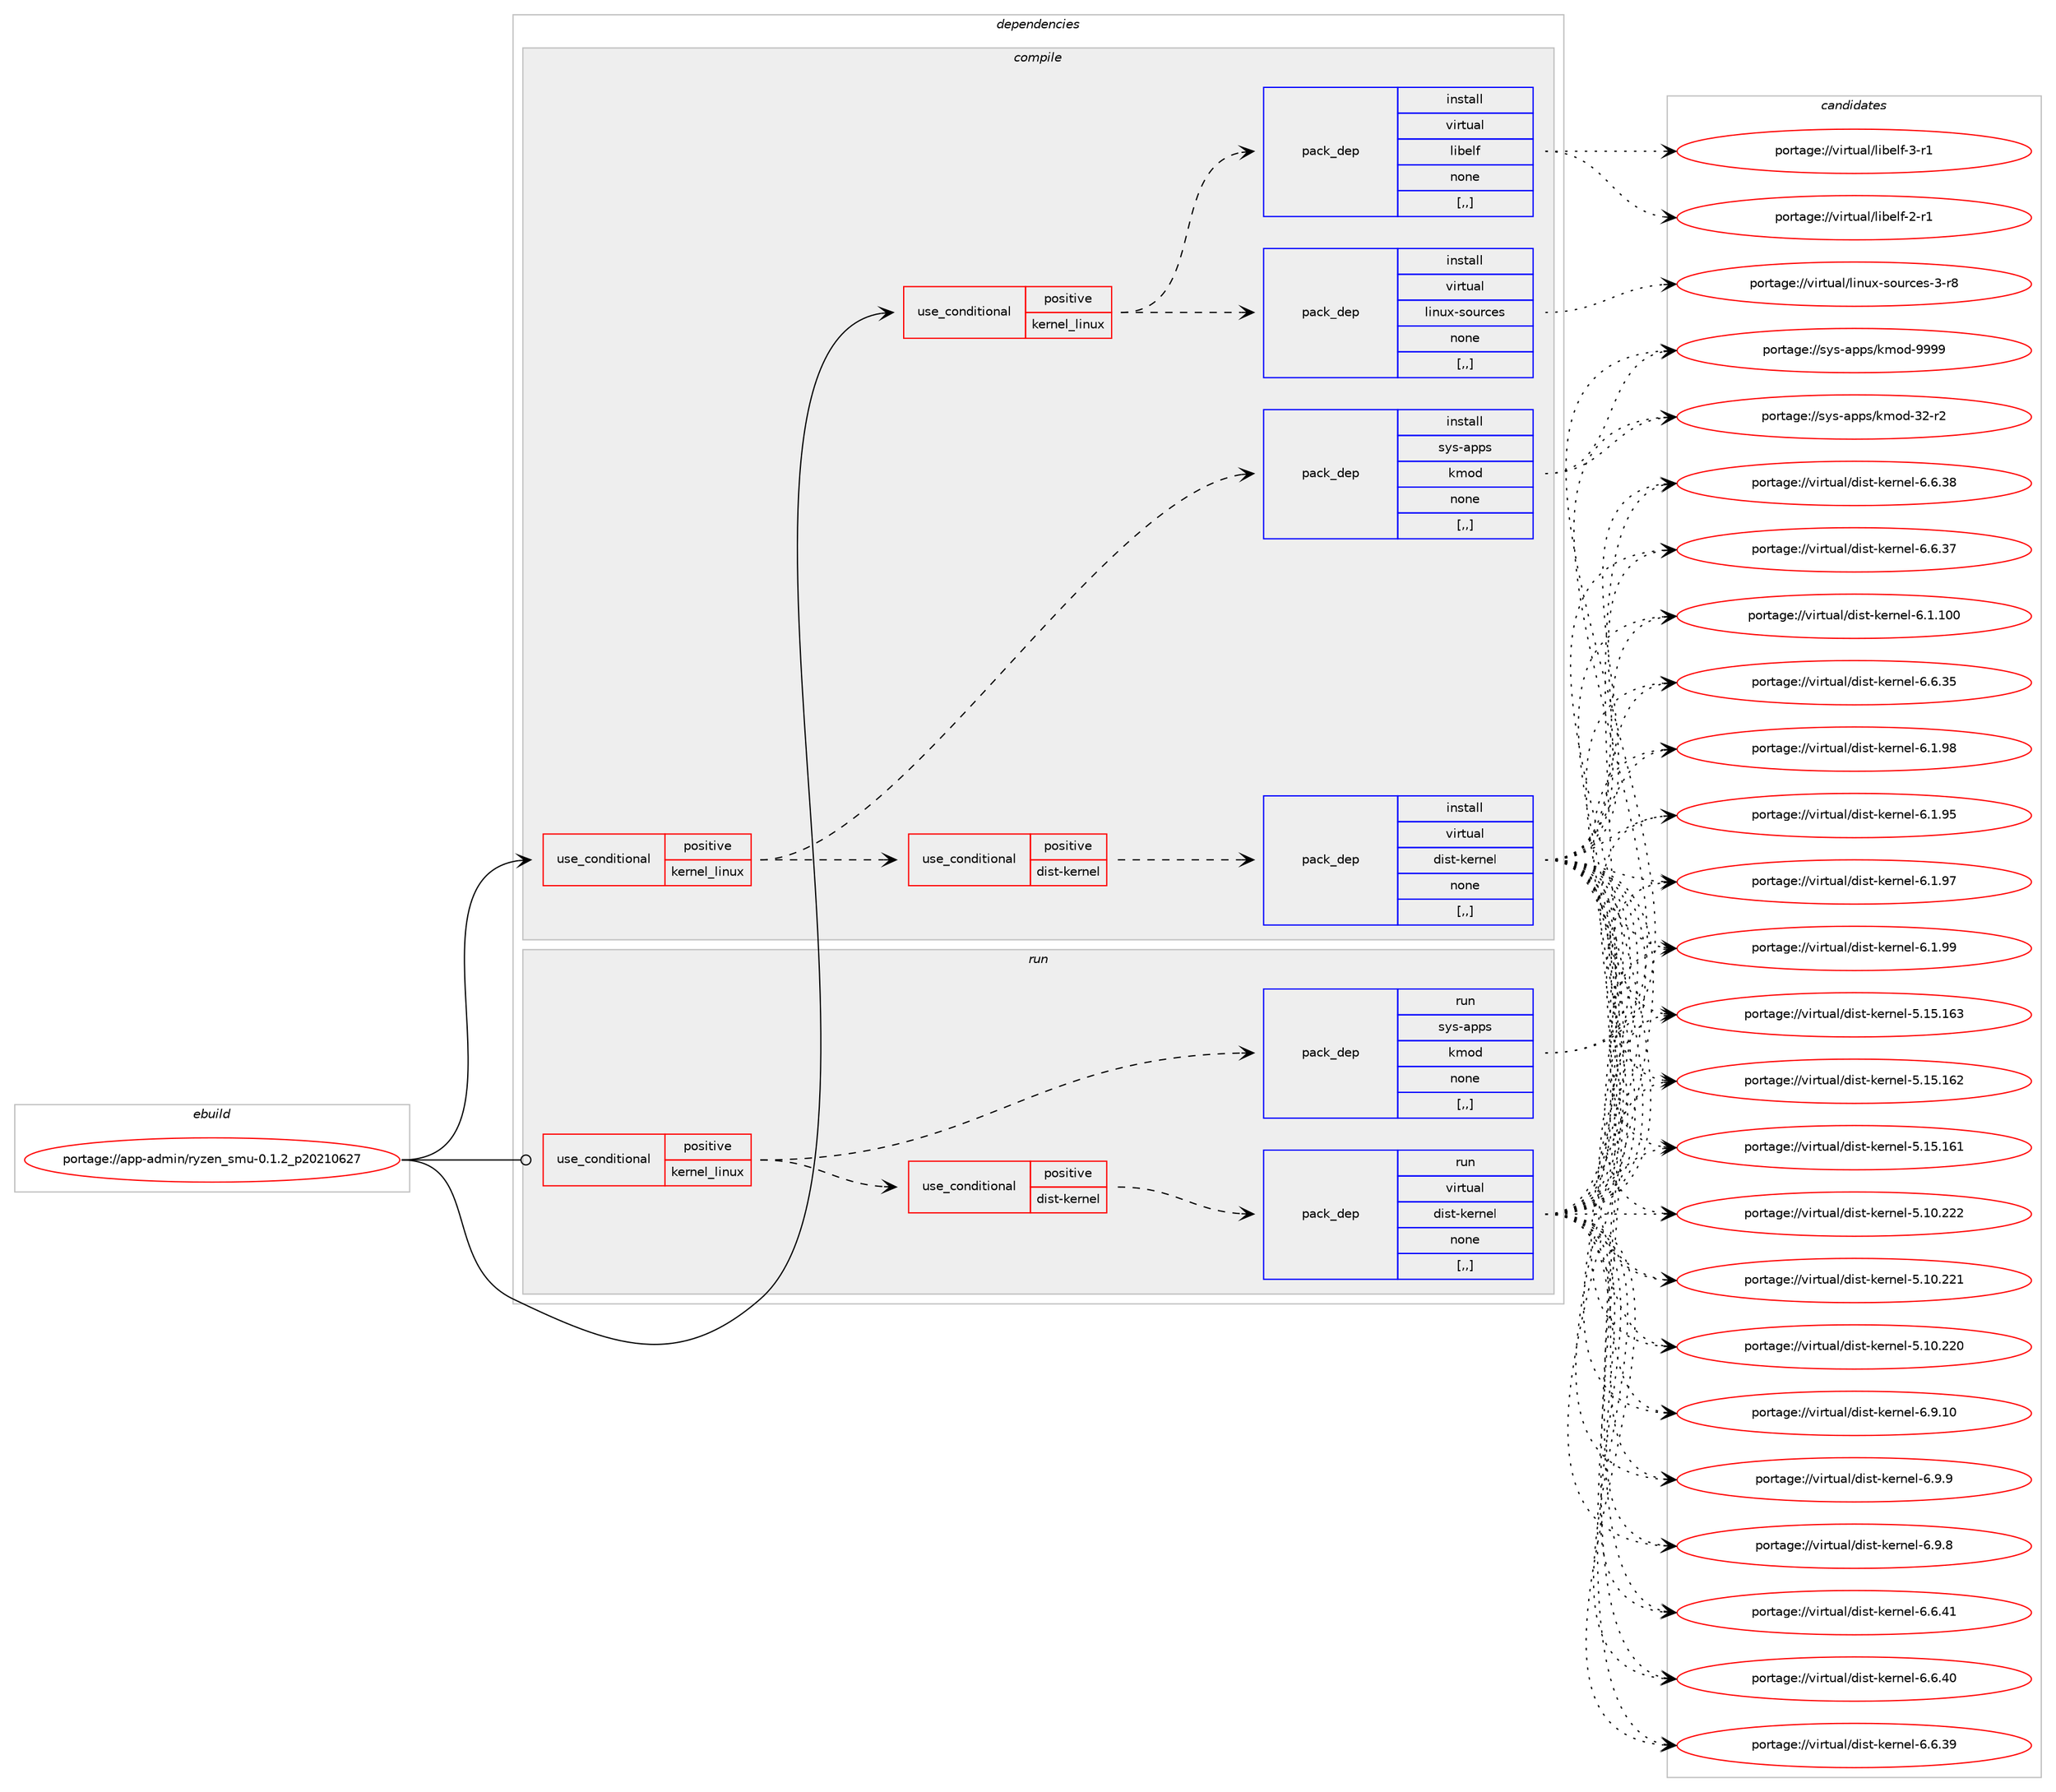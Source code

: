 digraph prolog {

# *************
# Graph options
# *************

newrank=true;
concentrate=true;
compound=true;
graph [rankdir=LR,fontname=Helvetica,fontsize=10,ranksep=1.5];#, ranksep=2.5, nodesep=0.2];
edge  [arrowhead=vee];
node  [fontname=Helvetica,fontsize=10];

# **********
# The ebuild
# **********

subgraph cluster_leftcol {
color=gray;
label=<<i>ebuild</i>>;
id [label="portage://app-admin/ryzen_smu-0.1.2_p20210627", color=red, width=4, href="../app-admin/ryzen_smu-0.1.2_p20210627.svg"];
}

# ****************
# The dependencies
# ****************

subgraph cluster_midcol {
color=gray;
label=<<i>dependencies</i>>;
subgraph cluster_compile {
fillcolor="#eeeeee";
style=filled;
label=<<i>compile</i>>;
subgraph cond1101 {
dependency4576 [label=<<TABLE BORDER="0" CELLBORDER="1" CELLSPACING="0" CELLPADDING="4"><TR><TD ROWSPAN="3" CELLPADDING="10">use_conditional</TD></TR><TR><TD>positive</TD></TR><TR><TD>kernel_linux</TD></TR></TABLE>>, shape=none, color=red];
subgraph pack3455 {
dependency4577 [label=<<TABLE BORDER="0" CELLBORDER="1" CELLSPACING="0" CELLPADDING="4" WIDTH="220"><TR><TD ROWSPAN="6" CELLPADDING="30">pack_dep</TD></TR><TR><TD WIDTH="110">install</TD></TR><TR><TD>sys-apps</TD></TR><TR><TD>kmod</TD></TR><TR><TD>none</TD></TR><TR><TD>[,,]</TD></TR></TABLE>>, shape=none, color=blue];
}
dependency4576:e -> dependency4577:w [weight=20,style="dashed",arrowhead="vee"];
subgraph cond1102 {
dependency4578 [label=<<TABLE BORDER="0" CELLBORDER="1" CELLSPACING="0" CELLPADDING="4"><TR><TD ROWSPAN="3" CELLPADDING="10">use_conditional</TD></TR><TR><TD>positive</TD></TR><TR><TD>dist-kernel</TD></TR></TABLE>>, shape=none, color=red];
subgraph pack3456 {
dependency4579 [label=<<TABLE BORDER="0" CELLBORDER="1" CELLSPACING="0" CELLPADDING="4" WIDTH="220"><TR><TD ROWSPAN="6" CELLPADDING="30">pack_dep</TD></TR><TR><TD WIDTH="110">install</TD></TR><TR><TD>virtual</TD></TR><TR><TD>dist-kernel</TD></TR><TR><TD>none</TD></TR><TR><TD>[,,]</TD></TR></TABLE>>, shape=none, color=blue];
}
dependency4578:e -> dependency4579:w [weight=20,style="dashed",arrowhead="vee"];
}
dependency4576:e -> dependency4578:w [weight=20,style="dashed",arrowhead="vee"];
}
id:e -> dependency4576:w [weight=20,style="solid",arrowhead="vee"];
subgraph cond1103 {
dependency4580 [label=<<TABLE BORDER="0" CELLBORDER="1" CELLSPACING="0" CELLPADDING="4"><TR><TD ROWSPAN="3" CELLPADDING="10">use_conditional</TD></TR><TR><TD>positive</TD></TR><TR><TD>kernel_linux</TD></TR></TABLE>>, shape=none, color=red];
subgraph pack3457 {
dependency4581 [label=<<TABLE BORDER="0" CELLBORDER="1" CELLSPACING="0" CELLPADDING="4" WIDTH="220"><TR><TD ROWSPAN="6" CELLPADDING="30">pack_dep</TD></TR><TR><TD WIDTH="110">install</TD></TR><TR><TD>virtual</TD></TR><TR><TD>linux-sources</TD></TR><TR><TD>none</TD></TR><TR><TD>[,,]</TD></TR></TABLE>>, shape=none, color=blue];
}
dependency4580:e -> dependency4581:w [weight=20,style="dashed",arrowhead="vee"];
subgraph pack3458 {
dependency4582 [label=<<TABLE BORDER="0" CELLBORDER="1" CELLSPACING="0" CELLPADDING="4" WIDTH="220"><TR><TD ROWSPAN="6" CELLPADDING="30">pack_dep</TD></TR><TR><TD WIDTH="110">install</TD></TR><TR><TD>virtual</TD></TR><TR><TD>libelf</TD></TR><TR><TD>none</TD></TR><TR><TD>[,,]</TD></TR></TABLE>>, shape=none, color=blue];
}
dependency4580:e -> dependency4582:w [weight=20,style="dashed",arrowhead="vee"];
}
id:e -> dependency4580:w [weight=20,style="solid",arrowhead="vee"];
}
subgraph cluster_compileandrun {
fillcolor="#eeeeee";
style=filled;
label=<<i>compile and run</i>>;
}
subgraph cluster_run {
fillcolor="#eeeeee";
style=filled;
label=<<i>run</i>>;
subgraph cond1104 {
dependency4583 [label=<<TABLE BORDER="0" CELLBORDER="1" CELLSPACING="0" CELLPADDING="4"><TR><TD ROWSPAN="3" CELLPADDING="10">use_conditional</TD></TR><TR><TD>positive</TD></TR><TR><TD>kernel_linux</TD></TR></TABLE>>, shape=none, color=red];
subgraph pack3459 {
dependency4584 [label=<<TABLE BORDER="0" CELLBORDER="1" CELLSPACING="0" CELLPADDING="4" WIDTH="220"><TR><TD ROWSPAN="6" CELLPADDING="30">pack_dep</TD></TR><TR><TD WIDTH="110">run</TD></TR><TR><TD>sys-apps</TD></TR><TR><TD>kmod</TD></TR><TR><TD>none</TD></TR><TR><TD>[,,]</TD></TR></TABLE>>, shape=none, color=blue];
}
dependency4583:e -> dependency4584:w [weight=20,style="dashed",arrowhead="vee"];
subgraph cond1105 {
dependency4585 [label=<<TABLE BORDER="0" CELLBORDER="1" CELLSPACING="0" CELLPADDING="4"><TR><TD ROWSPAN="3" CELLPADDING="10">use_conditional</TD></TR><TR><TD>positive</TD></TR><TR><TD>dist-kernel</TD></TR></TABLE>>, shape=none, color=red];
subgraph pack3460 {
dependency4586 [label=<<TABLE BORDER="0" CELLBORDER="1" CELLSPACING="0" CELLPADDING="4" WIDTH="220"><TR><TD ROWSPAN="6" CELLPADDING="30">pack_dep</TD></TR><TR><TD WIDTH="110">run</TD></TR><TR><TD>virtual</TD></TR><TR><TD>dist-kernel</TD></TR><TR><TD>none</TD></TR><TR><TD>[,,]</TD></TR></TABLE>>, shape=none, color=blue];
}
dependency4585:e -> dependency4586:w [weight=20,style="dashed",arrowhead="vee"];
}
dependency4583:e -> dependency4585:w [weight=20,style="dashed",arrowhead="vee"];
}
id:e -> dependency4583:w [weight=20,style="solid",arrowhead="odot"];
}
}

# **************
# The candidates
# **************

subgraph cluster_choices {
rank=same;
color=gray;
label=<<i>candidates</i>>;

subgraph choice3455 {
color=black;
nodesep=1;
choice1151211154597112112115471071091111004557575757 [label="portage://sys-apps/kmod-9999", color=red, width=4,href="../sys-apps/kmod-9999.svg"];
choice1151211154597112112115471071091111004551504511450 [label="portage://sys-apps/kmod-32-r2", color=red, width=4,href="../sys-apps/kmod-32-r2.svg"];
dependency4577:e -> choice1151211154597112112115471071091111004557575757:w [style=dotted,weight="100"];
dependency4577:e -> choice1151211154597112112115471071091111004551504511450:w [style=dotted,weight="100"];
}
subgraph choice3456 {
color=black;
nodesep=1;
choice11810511411611797108471001051151164510710111411010110845544657464948 [label="portage://virtual/dist-kernel-6.9.10", color=red, width=4,href="../virtual/dist-kernel-6.9.10.svg"];
choice118105114116117971084710010511511645107101114110101108455446574657 [label="portage://virtual/dist-kernel-6.9.9", color=red, width=4,href="../virtual/dist-kernel-6.9.9.svg"];
choice118105114116117971084710010511511645107101114110101108455446574656 [label="portage://virtual/dist-kernel-6.9.8", color=red, width=4,href="../virtual/dist-kernel-6.9.8.svg"];
choice11810511411611797108471001051151164510710111411010110845544654465249 [label="portage://virtual/dist-kernel-6.6.41", color=red, width=4,href="../virtual/dist-kernel-6.6.41.svg"];
choice11810511411611797108471001051151164510710111411010110845544654465248 [label="portage://virtual/dist-kernel-6.6.40", color=red, width=4,href="../virtual/dist-kernel-6.6.40.svg"];
choice11810511411611797108471001051151164510710111411010110845544654465157 [label="portage://virtual/dist-kernel-6.6.39", color=red, width=4,href="../virtual/dist-kernel-6.6.39.svg"];
choice11810511411611797108471001051151164510710111411010110845544654465156 [label="portage://virtual/dist-kernel-6.6.38", color=red, width=4,href="../virtual/dist-kernel-6.6.38.svg"];
choice11810511411611797108471001051151164510710111411010110845544654465155 [label="portage://virtual/dist-kernel-6.6.37", color=red, width=4,href="../virtual/dist-kernel-6.6.37.svg"];
choice11810511411611797108471001051151164510710111411010110845544654465153 [label="portage://virtual/dist-kernel-6.6.35", color=red, width=4,href="../virtual/dist-kernel-6.6.35.svg"];
choice1181051141161179710847100105115116451071011141101011084554464946494848 [label="portage://virtual/dist-kernel-6.1.100", color=red, width=4,href="../virtual/dist-kernel-6.1.100.svg"];
choice11810511411611797108471001051151164510710111411010110845544649465757 [label="portage://virtual/dist-kernel-6.1.99", color=red, width=4,href="../virtual/dist-kernel-6.1.99.svg"];
choice11810511411611797108471001051151164510710111411010110845544649465756 [label="portage://virtual/dist-kernel-6.1.98", color=red, width=4,href="../virtual/dist-kernel-6.1.98.svg"];
choice11810511411611797108471001051151164510710111411010110845544649465755 [label="portage://virtual/dist-kernel-6.1.97", color=red, width=4,href="../virtual/dist-kernel-6.1.97.svg"];
choice11810511411611797108471001051151164510710111411010110845544649465753 [label="portage://virtual/dist-kernel-6.1.95", color=red, width=4,href="../virtual/dist-kernel-6.1.95.svg"];
choice118105114116117971084710010511511645107101114110101108455346495346495451 [label="portage://virtual/dist-kernel-5.15.163", color=red, width=4,href="../virtual/dist-kernel-5.15.163.svg"];
choice118105114116117971084710010511511645107101114110101108455346495346495450 [label="portage://virtual/dist-kernel-5.15.162", color=red, width=4,href="../virtual/dist-kernel-5.15.162.svg"];
choice118105114116117971084710010511511645107101114110101108455346495346495449 [label="portage://virtual/dist-kernel-5.15.161", color=red, width=4,href="../virtual/dist-kernel-5.15.161.svg"];
choice118105114116117971084710010511511645107101114110101108455346494846505050 [label="portage://virtual/dist-kernel-5.10.222", color=red, width=4,href="../virtual/dist-kernel-5.10.222.svg"];
choice118105114116117971084710010511511645107101114110101108455346494846505049 [label="portage://virtual/dist-kernel-5.10.221", color=red, width=4,href="../virtual/dist-kernel-5.10.221.svg"];
choice118105114116117971084710010511511645107101114110101108455346494846505048 [label="portage://virtual/dist-kernel-5.10.220", color=red, width=4,href="../virtual/dist-kernel-5.10.220.svg"];
dependency4579:e -> choice11810511411611797108471001051151164510710111411010110845544657464948:w [style=dotted,weight="100"];
dependency4579:e -> choice118105114116117971084710010511511645107101114110101108455446574657:w [style=dotted,weight="100"];
dependency4579:e -> choice118105114116117971084710010511511645107101114110101108455446574656:w [style=dotted,weight="100"];
dependency4579:e -> choice11810511411611797108471001051151164510710111411010110845544654465249:w [style=dotted,weight="100"];
dependency4579:e -> choice11810511411611797108471001051151164510710111411010110845544654465248:w [style=dotted,weight="100"];
dependency4579:e -> choice11810511411611797108471001051151164510710111411010110845544654465157:w [style=dotted,weight="100"];
dependency4579:e -> choice11810511411611797108471001051151164510710111411010110845544654465156:w [style=dotted,weight="100"];
dependency4579:e -> choice11810511411611797108471001051151164510710111411010110845544654465155:w [style=dotted,weight="100"];
dependency4579:e -> choice11810511411611797108471001051151164510710111411010110845544654465153:w [style=dotted,weight="100"];
dependency4579:e -> choice1181051141161179710847100105115116451071011141101011084554464946494848:w [style=dotted,weight="100"];
dependency4579:e -> choice11810511411611797108471001051151164510710111411010110845544649465757:w [style=dotted,weight="100"];
dependency4579:e -> choice11810511411611797108471001051151164510710111411010110845544649465756:w [style=dotted,weight="100"];
dependency4579:e -> choice11810511411611797108471001051151164510710111411010110845544649465755:w [style=dotted,weight="100"];
dependency4579:e -> choice11810511411611797108471001051151164510710111411010110845544649465753:w [style=dotted,weight="100"];
dependency4579:e -> choice118105114116117971084710010511511645107101114110101108455346495346495451:w [style=dotted,weight="100"];
dependency4579:e -> choice118105114116117971084710010511511645107101114110101108455346495346495450:w [style=dotted,weight="100"];
dependency4579:e -> choice118105114116117971084710010511511645107101114110101108455346495346495449:w [style=dotted,weight="100"];
dependency4579:e -> choice118105114116117971084710010511511645107101114110101108455346494846505050:w [style=dotted,weight="100"];
dependency4579:e -> choice118105114116117971084710010511511645107101114110101108455346494846505049:w [style=dotted,weight="100"];
dependency4579:e -> choice118105114116117971084710010511511645107101114110101108455346494846505048:w [style=dotted,weight="100"];
}
subgraph choice3457 {
color=black;
nodesep=1;
choice1181051141161179710847108105110117120451151111171149910111545514511456 [label="portage://virtual/linux-sources-3-r8", color=red, width=4,href="../virtual/linux-sources-3-r8.svg"];
dependency4581:e -> choice1181051141161179710847108105110117120451151111171149910111545514511456:w [style=dotted,weight="100"];
}
subgraph choice3458 {
color=black;
nodesep=1;
choice11810511411611797108471081059810110810245514511449 [label="portage://virtual/libelf-3-r1", color=red, width=4,href="../virtual/libelf-3-r1.svg"];
choice11810511411611797108471081059810110810245504511449 [label="portage://virtual/libelf-2-r1", color=red, width=4,href="../virtual/libelf-2-r1.svg"];
dependency4582:e -> choice11810511411611797108471081059810110810245514511449:w [style=dotted,weight="100"];
dependency4582:e -> choice11810511411611797108471081059810110810245504511449:w [style=dotted,weight="100"];
}
subgraph choice3459 {
color=black;
nodesep=1;
choice1151211154597112112115471071091111004557575757 [label="portage://sys-apps/kmod-9999", color=red, width=4,href="../sys-apps/kmod-9999.svg"];
choice1151211154597112112115471071091111004551504511450 [label="portage://sys-apps/kmod-32-r2", color=red, width=4,href="../sys-apps/kmod-32-r2.svg"];
dependency4584:e -> choice1151211154597112112115471071091111004557575757:w [style=dotted,weight="100"];
dependency4584:e -> choice1151211154597112112115471071091111004551504511450:w [style=dotted,weight="100"];
}
subgraph choice3460 {
color=black;
nodesep=1;
choice11810511411611797108471001051151164510710111411010110845544657464948 [label="portage://virtual/dist-kernel-6.9.10", color=red, width=4,href="../virtual/dist-kernel-6.9.10.svg"];
choice118105114116117971084710010511511645107101114110101108455446574657 [label="portage://virtual/dist-kernel-6.9.9", color=red, width=4,href="../virtual/dist-kernel-6.9.9.svg"];
choice118105114116117971084710010511511645107101114110101108455446574656 [label="portage://virtual/dist-kernel-6.9.8", color=red, width=4,href="../virtual/dist-kernel-6.9.8.svg"];
choice11810511411611797108471001051151164510710111411010110845544654465249 [label="portage://virtual/dist-kernel-6.6.41", color=red, width=4,href="../virtual/dist-kernel-6.6.41.svg"];
choice11810511411611797108471001051151164510710111411010110845544654465248 [label="portage://virtual/dist-kernel-6.6.40", color=red, width=4,href="../virtual/dist-kernel-6.6.40.svg"];
choice11810511411611797108471001051151164510710111411010110845544654465157 [label="portage://virtual/dist-kernel-6.6.39", color=red, width=4,href="../virtual/dist-kernel-6.6.39.svg"];
choice11810511411611797108471001051151164510710111411010110845544654465156 [label="portage://virtual/dist-kernel-6.6.38", color=red, width=4,href="../virtual/dist-kernel-6.6.38.svg"];
choice11810511411611797108471001051151164510710111411010110845544654465155 [label="portage://virtual/dist-kernel-6.6.37", color=red, width=4,href="../virtual/dist-kernel-6.6.37.svg"];
choice11810511411611797108471001051151164510710111411010110845544654465153 [label="portage://virtual/dist-kernel-6.6.35", color=red, width=4,href="../virtual/dist-kernel-6.6.35.svg"];
choice1181051141161179710847100105115116451071011141101011084554464946494848 [label="portage://virtual/dist-kernel-6.1.100", color=red, width=4,href="../virtual/dist-kernel-6.1.100.svg"];
choice11810511411611797108471001051151164510710111411010110845544649465757 [label="portage://virtual/dist-kernel-6.1.99", color=red, width=4,href="../virtual/dist-kernel-6.1.99.svg"];
choice11810511411611797108471001051151164510710111411010110845544649465756 [label="portage://virtual/dist-kernel-6.1.98", color=red, width=4,href="../virtual/dist-kernel-6.1.98.svg"];
choice11810511411611797108471001051151164510710111411010110845544649465755 [label="portage://virtual/dist-kernel-6.1.97", color=red, width=4,href="../virtual/dist-kernel-6.1.97.svg"];
choice11810511411611797108471001051151164510710111411010110845544649465753 [label="portage://virtual/dist-kernel-6.1.95", color=red, width=4,href="../virtual/dist-kernel-6.1.95.svg"];
choice118105114116117971084710010511511645107101114110101108455346495346495451 [label="portage://virtual/dist-kernel-5.15.163", color=red, width=4,href="../virtual/dist-kernel-5.15.163.svg"];
choice118105114116117971084710010511511645107101114110101108455346495346495450 [label="portage://virtual/dist-kernel-5.15.162", color=red, width=4,href="../virtual/dist-kernel-5.15.162.svg"];
choice118105114116117971084710010511511645107101114110101108455346495346495449 [label="portage://virtual/dist-kernel-5.15.161", color=red, width=4,href="../virtual/dist-kernel-5.15.161.svg"];
choice118105114116117971084710010511511645107101114110101108455346494846505050 [label="portage://virtual/dist-kernel-5.10.222", color=red, width=4,href="../virtual/dist-kernel-5.10.222.svg"];
choice118105114116117971084710010511511645107101114110101108455346494846505049 [label="portage://virtual/dist-kernel-5.10.221", color=red, width=4,href="../virtual/dist-kernel-5.10.221.svg"];
choice118105114116117971084710010511511645107101114110101108455346494846505048 [label="portage://virtual/dist-kernel-5.10.220", color=red, width=4,href="../virtual/dist-kernel-5.10.220.svg"];
dependency4586:e -> choice11810511411611797108471001051151164510710111411010110845544657464948:w [style=dotted,weight="100"];
dependency4586:e -> choice118105114116117971084710010511511645107101114110101108455446574657:w [style=dotted,weight="100"];
dependency4586:e -> choice118105114116117971084710010511511645107101114110101108455446574656:w [style=dotted,weight="100"];
dependency4586:e -> choice11810511411611797108471001051151164510710111411010110845544654465249:w [style=dotted,weight="100"];
dependency4586:e -> choice11810511411611797108471001051151164510710111411010110845544654465248:w [style=dotted,weight="100"];
dependency4586:e -> choice11810511411611797108471001051151164510710111411010110845544654465157:w [style=dotted,weight="100"];
dependency4586:e -> choice11810511411611797108471001051151164510710111411010110845544654465156:w [style=dotted,weight="100"];
dependency4586:e -> choice11810511411611797108471001051151164510710111411010110845544654465155:w [style=dotted,weight="100"];
dependency4586:e -> choice11810511411611797108471001051151164510710111411010110845544654465153:w [style=dotted,weight="100"];
dependency4586:e -> choice1181051141161179710847100105115116451071011141101011084554464946494848:w [style=dotted,weight="100"];
dependency4586:e -> choice11810511411611797108471001051151164510710111411010110845544649465757:w [style=dotted,weight="100"];
dependency4586:e -> choice11810511411611797108471001051151164510710111411010110845544649465756:w [style=dotted,weight="100"];
dependency4586:e -> choice11810511411611797108471001051151164510710111411010110845544649465755:w [style=dotted,weight="100"];
dependency4586:e -> choice11810511411611797108471001051151164510710111411010110845544649465753:w [style=dotted,weight="100"];
dependency4586:e -> choice118105114116117971084710010511511645107101114110101108455346495346495451:w [style=dotted,weight="100"];
dependency4586:e -> choice118105114116117971084710010511511645107101114110101108455346495346495450:w [style=dotted,weight="100"];
dependency4586:e -> choice118105114116117971084710010511511645107101114110101108455346495346495449:w [style=dotted,weight="100"];
dependency4586:e -> choice118105114116117971084710010511511645107101114110101108455346494846505050:w [style=dotted,weight="100"];
dependency4586:e -> choice118105114116117971084710010511511645107101114110101108455346494846505049:w [style=dotted,weight="100"];
dependency4586:e -> choice118105114116117971084710010511511645107101114110101108455346494846505048:w [style=dotted,weight="100"];
}
}

}

